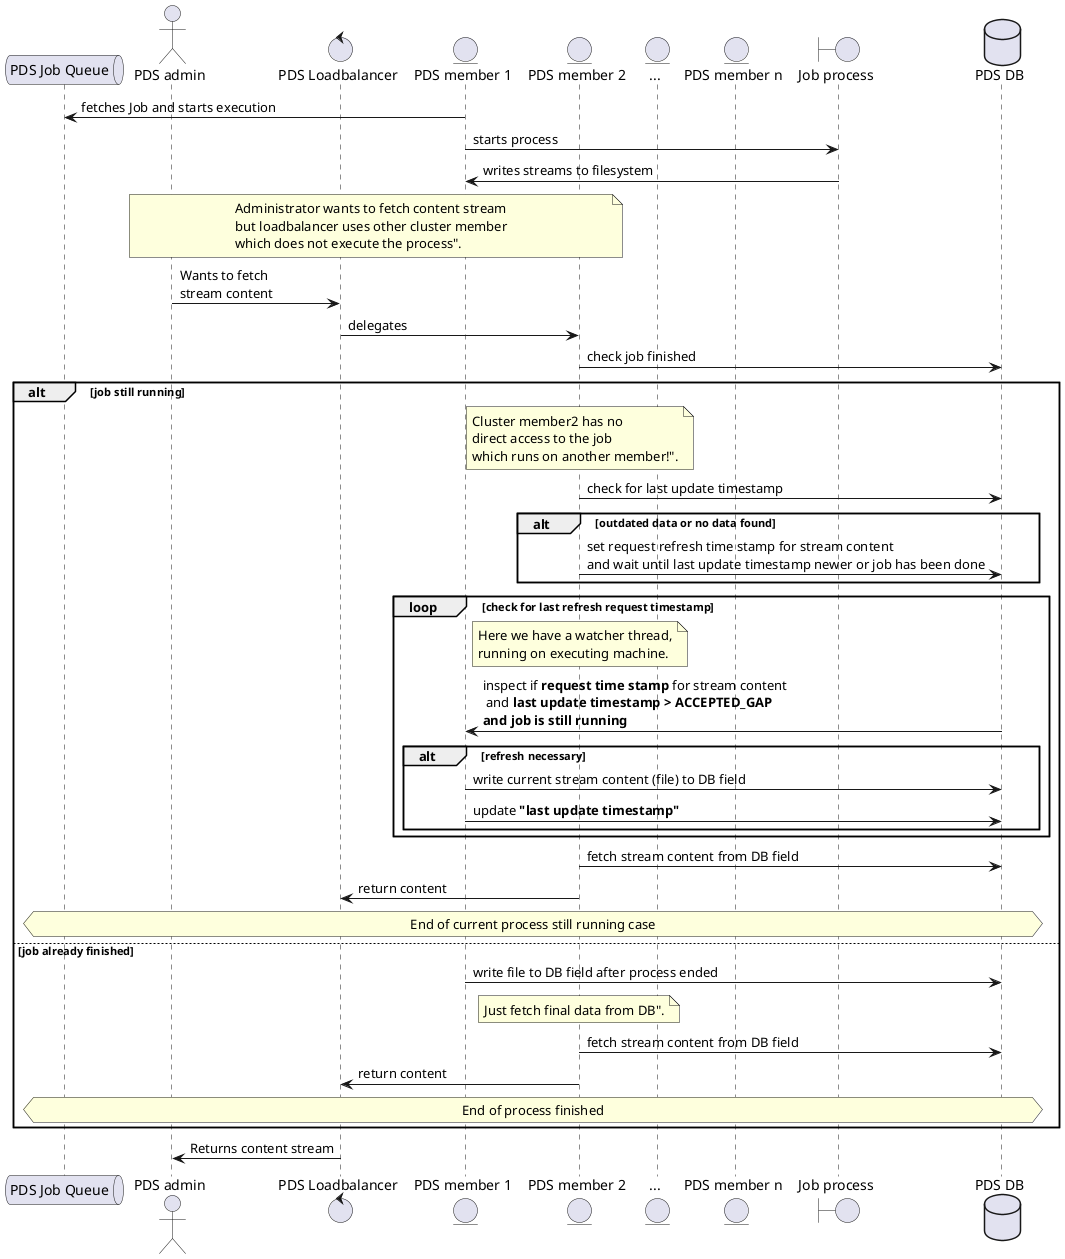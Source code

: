@startuml
'see https://plantuml.com/sequence-diagram
queue "PDS Job Queue" as pdsJobQueue
actor "PDS admin" as pdsAdmin
control "PDS Loadbalancer" as pdsLoadBalancer
entity "PDS member 1" as pdsMember1
entity "PDS member 2" as pdsMember2
entity "..." as pdsMemberOther
entity "PDS member n" as pdsMemberN
boundary "Job process" as pdsJobProcess
database "PDS DB" as pdsDB

pdsJobQueue<-pdsMember1: fetches Job and starts execution
pdsMember1->pdsJobProcess: starts process
pdsJobProcess->pdsMember1: writes streams to filesystem
note over pdsAdmin, pdsMember2: Administrator wants to fetch content stream\nbut loadbalancer uses other cluster member\nwhich does not execute the process".
pdsAdmin->pdsLoadBalancer:Wants to fetch \nstream content
pdsLoadBalancer->pdsMember2:delegates
pdsMember2->pdsDB: check job finished

alt job still running

note over pdsMember2: Cluster member2 has no \ndirect access to the job\nwhich runs on another member!".

pdsMember2->pdsDB: check for last update timestamp
alt outdated data or no data found
    pdsMember2->pdsDB: set request refresh time stamp for stream content\nand wait until last update timestamp newer or job has been done
end

loop check for last refresh request timestamp
note over pdsMember2: Here we have a watcher thread,\nrunning on executing machine.
    pdsMember1<-pdsDB: inspect if **request time stamp** for stream content\n and **last update timestamp > ACCEPTED_GAP**\n**and job is still running**
    alt refresh necessary
        pdsMember1->pdsDB: write current stream content (file) to DB field
        pdsMember1->pdsDB: update **"last update timestamp"**
    end    
end
pdsMember2->pdsDB: fetch stream content from DB field
pdsMember2->pdsLoadBalancer: return content
hnote across: End of current process still running case

else job already finished
pdsMember1->pdsDB:  write file to DB field after process ended 
note over pdsMember2: Just fetch final data from DB".
pdsMember2->pdsDB: fetch stream content from DB field
pdsMember2->pdsLoadBalancer: return content
hnote across: End of process finished
end
pdsLoadBalancer->pdsAdmin: Returns content stream

@enduml